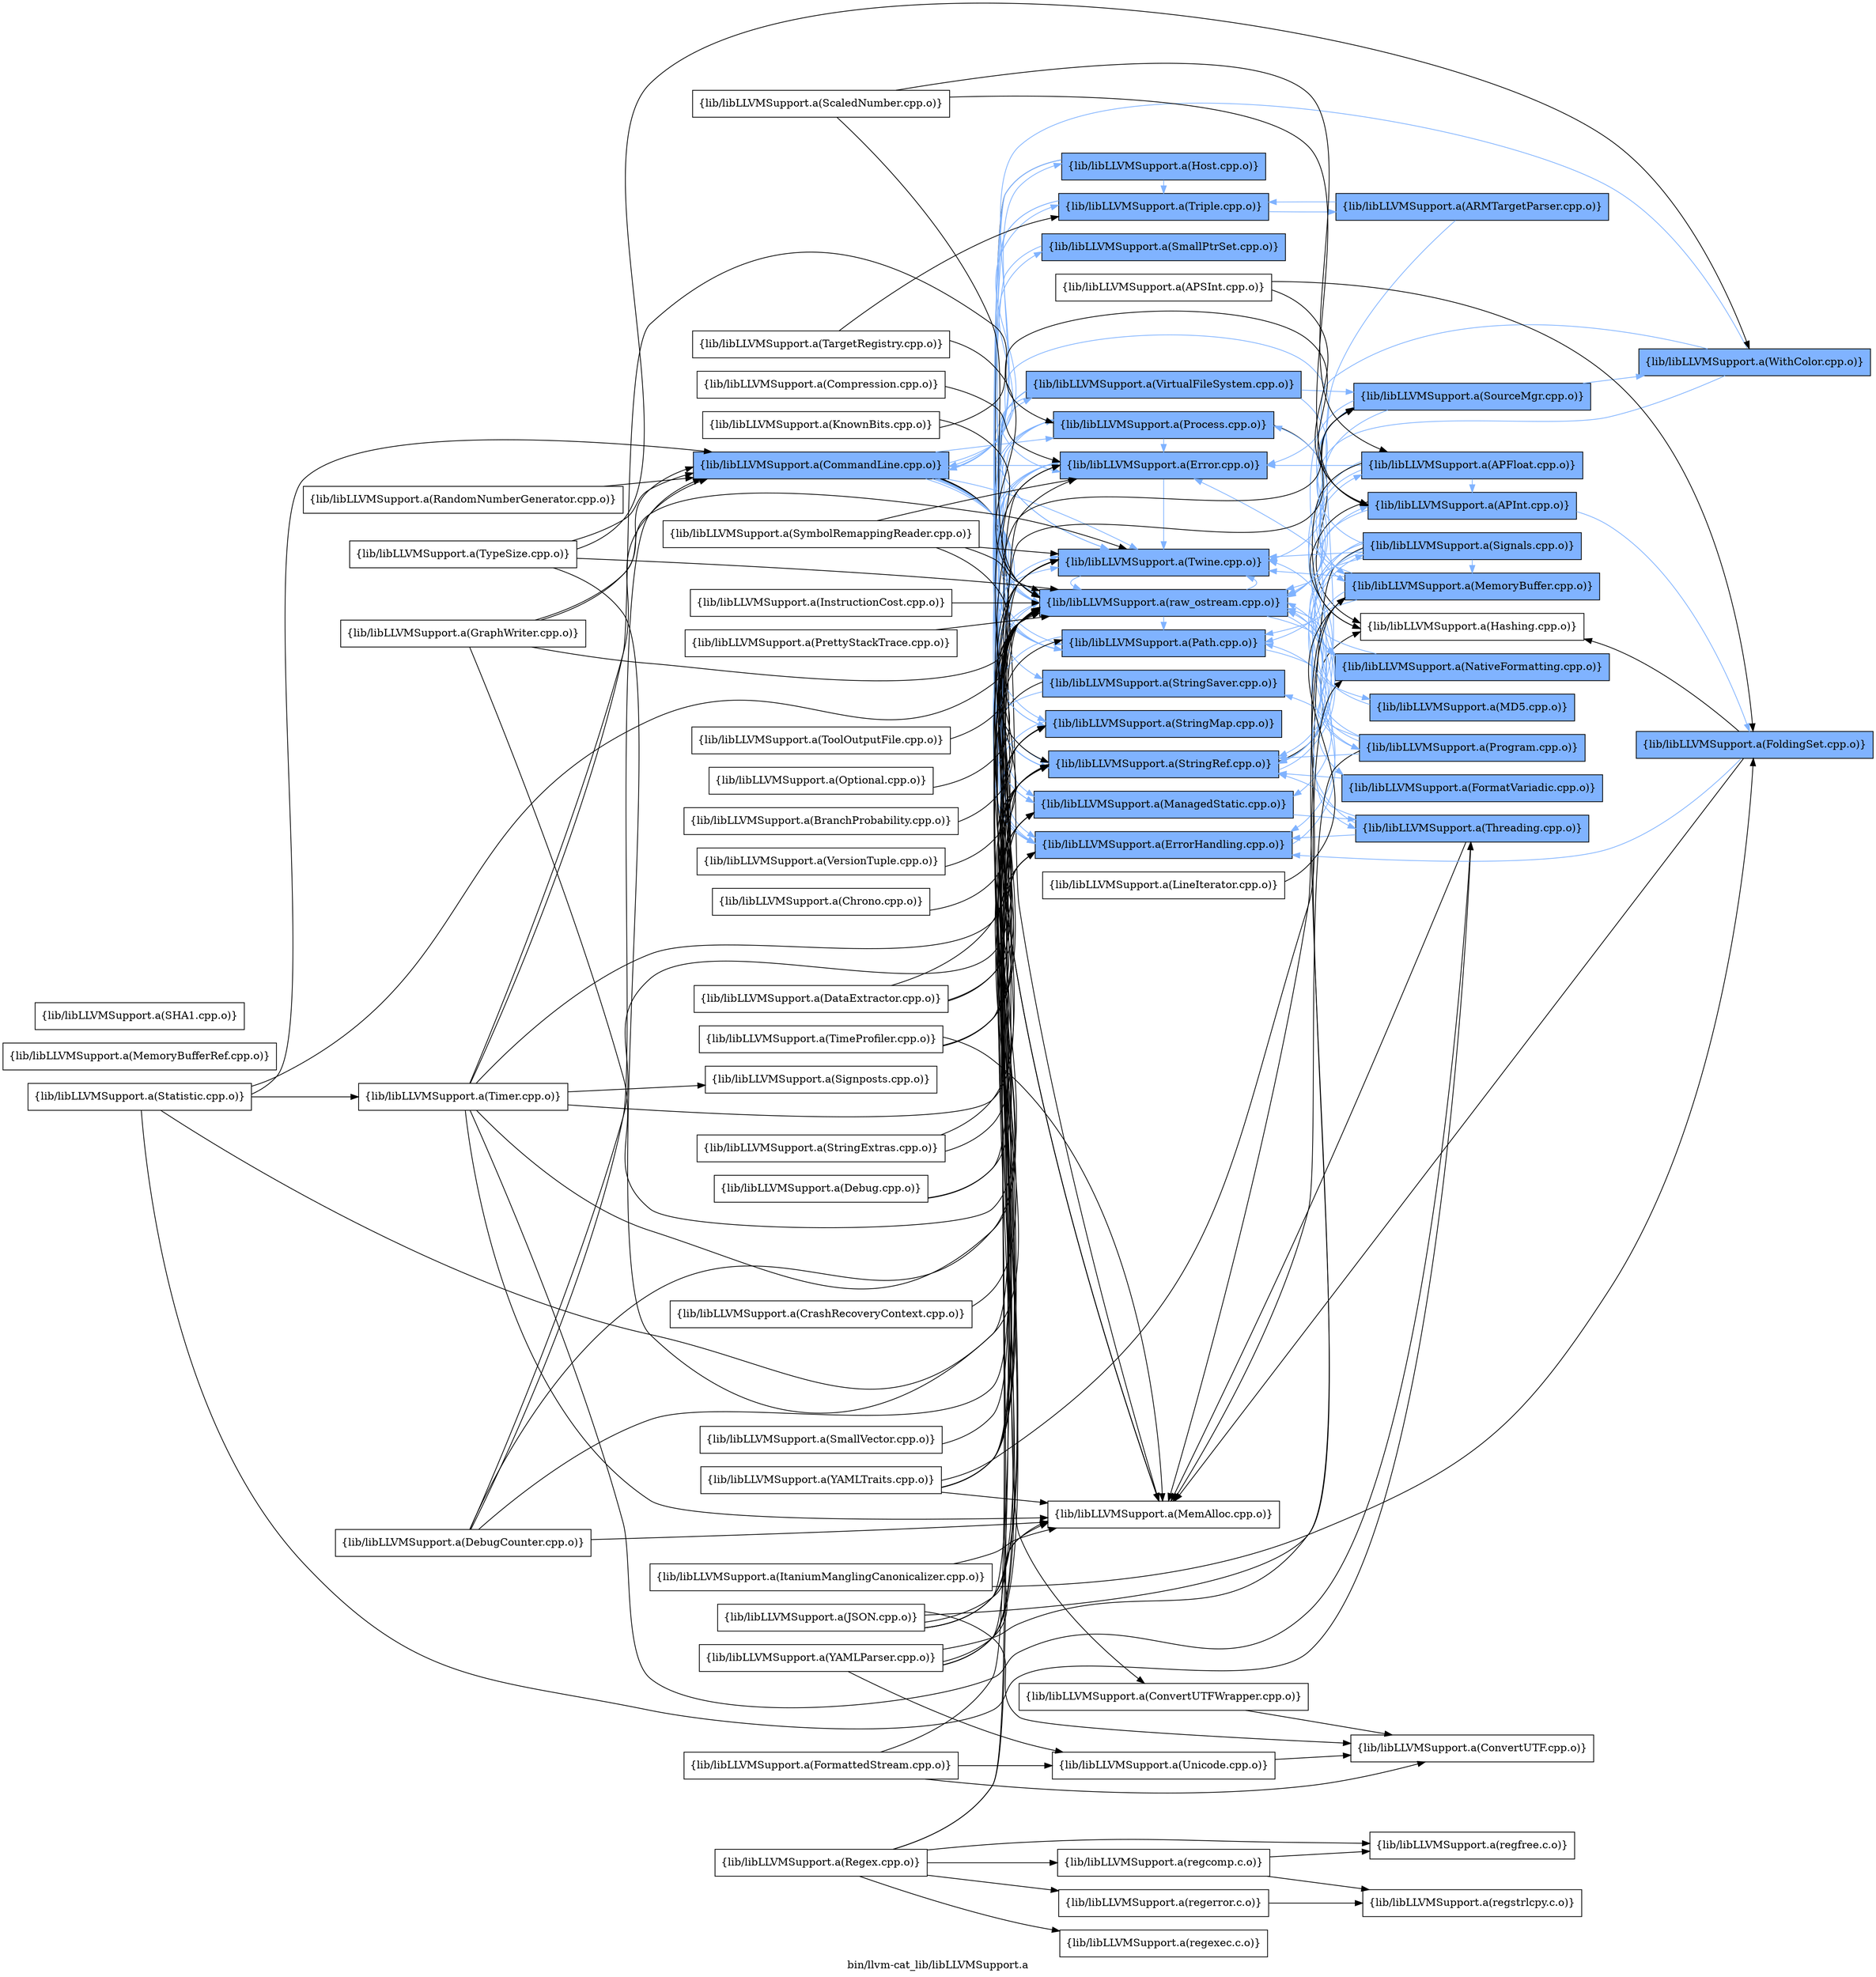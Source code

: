 digraph "bin/llvm-cat_lib/libLLVMSupport.a" {
	label="bin/llvm-cat_lib/libLLVMSupport.a";
	rankdir=LR;
	{ rank=same; Node0x560201cf79b8;  }
	{ rank=same; Node0x560201cef858; Node0x560201cf11a8; Node0x560201cf6928; Node0x560201cf8188; Node0x560201cef358; Node0x560201cf1338; Node0x560201cf3c28; Node0x560201cf1ba8; Node0x560201cf0b68; Node0x560201cf3778; Node0x560201cf1c98; Node0x560201cf1608; Node0x560201cf0438; Node0x560201cf31d8; Node0x560201cf4df8; Node0x560201cf40d8;  }
	{ rank=same; Node0x560201cf0488; Node0x560201cf2328; Node0x560201cefc68; Node0x560201cefe48; Node0x560201cf4a38; Node0x560201cf34a8; Node0x560201cf0ac8; Node0x560201cf69c8; Node0x560201cf2b48; Node0x560201cf25a8; Node0x560201cf5bb8; Node0x560201cf6428; Node0x560201cf59d8;  }
	{ rank=same; Node0x560201cf79b8;  }
	{ rank=same; Node0x560201cef858; Node0x560201cf11a8; Node0x560201cf6928; Node0x560201cf8188; Node0x560201cef358; Node0x560201cf1338; Node0x560201cf3c28; Node0x560201cf1ba8; Node0x560201cf0b68; Node0x560201cf3778; Node0x560201cf1c98; Node0x560201cf1608; Node0x560201cf0438; Node0x560201cf31d8; Node0x560201cf4df8; Node0x560201cf40d8;  }
	{ rank=same; Node0x560201cf0488; Node0x560201cf2328; Node0x560201cefc68; Node0x560201cefe48; Node0x560201cf4a38; Node0x560201cf34a8; Node0x560201cf0ac8; Node0x560201cf69c8; Node0x560201cf2b48; Node0x560201cf25a8; Node0x560201cf5bb8; Node0x560201cf6428; Node0x560201cf59d8;  }

	Node0x560201cf79b8 [shape=record,shape=box,group=1,style=filled,fillcolor="0.600000 0.5 1",label="{lib/libLLVMSupport.a(CommandLine.cpp.o)}"];
	Node0x560201cf79b8 -> Node0x560201cef858[color="0.600000 0.5 1"];
	Node0x560201cf79b8 -> Node0x560201cf11a8[color="0.600000 0.5 1"];
	Node0x560201cf79b8 -> Node0x560201cf6928[color="0.600000 0.5 1"];
	Node0x560201cf79b8 -> Node0x560201cf8188;
	Node0x560201cf79b8 -> Node0x560201cef358[color="0.600000 0.5 1"];
	Node0x560201cf79b8 -> Node0x560201cf1338[color="0.600000 0.5 1"];
	Node0x560201cf79b8 -> Node0x560201cf3c28[color="0.600000 0.5 1"];
	Node0x560201cf79b8 -> Node0x560201cf1ba8;
	Node0x560201cf79b8 -> Node0x560201cf0b68[color="0.600000 0.5 1"];
	Node0x560201cf79b8 -> Node0x560201cf3778[color="0.600000 0.5 1"];
	Node0x560201cf79b8 -> Node0x560201cf1c98[color="0.600000 0.5 1"];
	Node0x560201cf79b8 -> Node0x560201cf1608[color="0.600000 0.5 1"];
	Node0x560201cf79b8 -> Node0x560201cf0438[color="0.600000 0.5 1"];
	Node0x560201cf79b8 -> Node0x560201cf31d8[color="0.600000 0.5 1"];
	Node0x560201cf79b8 -> Node0x560201cf4df8[color="0.600000 0.5 1"];
	Node0x560201cf79b8 -> Node0x560201cf40d8[color="0.600000 0.5 1"];
	Node0x560201cef358 [shape=record,shape=box,group=1,style=filled,fillcolor="0.600000 0.5 1",label="{lib/libLLVMSupport.a(Error.cpp.o)}"];
	Node0x560201cef358 -> Node0x560201cf11a8[color="0.600000 0.5 1"];
	Node0x560201cef358 -> Node0x560201cf1338[color="0.600000 0.5 1"];
	Node0x560201cef358 -> Node0x560201cf3c28[color="0.600000 0.5 1"];
	Node0x560201cef358 -> Node0x560201cf0438[color="0.600000 0.5 1"];
	Node0x560201cf3c28 [shape=record,shape=box,group=1,style=filled,fillcolor="0.600000 0.5 1",label="{lib/libLLVMSupport.a(ManagedStatic.cpp.o)}"];
	Node0x560201cf3c28 -> Node0x560201cf34a8[color="0.600000 0.5 1"];
	Node0x560201cf1ba8 [shape=record,shape=box,group=0,label="{lib/libLLVMSupport.a(MemAlloc.cpp.o)}"];
	Node0x560201cf2328 [shape=record,shape=box,group=1,style=filled,fillcolor="0.600000 0.5 1",label="{lib/libLLVMSupport.a(MemoryBuffer.cpp.o)}"];
	Node0x560201cf2328 -> Node0x560201cf11a8[color="0.600000 0.5 1"];
	Node0x560201cf2328 -> Node0x560201cef358[color="0.600000 0.5 1"];
	Node0x560201cf2328 -> Node0x560201cf4df8[color="0.600000 0.5 1"];
	Node0x560201cf2328 -> Node0x560201cf40d8[color="0.600000 0.5 1"];
	Node0x560201cf2328 -> Node0x560201cf6428[color="0.600000 0.5 1"];
	Node0x560201cf25f8 [shape=record,shape=box,group=0,label="{lib/libLLVMSupport.a(MemoryBufferRef.cpp.o)}"];
	Node0x560201cefc68 [shape=record,shape=box,group=1,style=filled,fillcolor="0.600000 0.5 1",label="{lib/libLLVMSupport.a(SourceMgr.cpp.o)}"];
	Node0x560201cefc68 -> Node0x560201cf11a8[color="0.600000 0.5 1"];
	Node0x560201cefc68 -> Node0x560201cf8688[color="0.600000 0.5 1"];
	Node0x560201cefc68 -> Node0x560201cf2328[color="0.600000 0.5 1"];
	Node0x560201cefc68 -> Node0x560201cf1608[color="0.600000 0.5 1"];
	Node0x560201cefc68 -> Node0x560201cf0438[color="0.600000 0.5 1"];
	Node0x560201cf0438 [shape=record,shape=box,group=1,style=filled,fillcolor="0.600000 0.5 1",label="{lib/libLLVMSupport.a(raw_ostream.cpp.o)}"];
	Node0x560201cf0438 -> Node0x560201cf11a8[color="0.600000 0.5 1"];
	Node0x560201cf0438 -> Node0x560201cef358[color="0.600000 0.5 1"];
	Node0x560201cf0438 -> Node0x560201cf1338[color="0.600000 0.5 1"];
	Node0x560201cf0438 -> Node0x560201cf25a8[color="0.600000 0.5 1"];
	Node0x560201cf0438 -> Node0x560201cf5bb8[color="0.600000 0.5 1"];
	Node0x560201cf0438 -> Node0x560201cf4df8[color="0.600000 0.5 1"];
	Node0x560201cf0438 -> Node0x560201cf40d8[color="0.600000 0.5 1"];
	Node0x560201cf0438 -> Node0x560201cf6428[color="0.600000 0.5 1"];
	Node0x560201cf3688 [shape=record,shape=box,group=0,label="{lib/libLLVMSupport.a(Timer.cpp.o)}"];
	Node0x560201cf3688 -> Node0x560201cef1c8;
	Node0x560201cf3688 -> Node0x560201cf79b8;
	Node0x560201cf3688 -> Node0x560201cf3c28;
	Node0x560201cf3688 -> Node0x560201cf1ba8;
	Node0x560201cf3688 -> Node0x560201cf3778;
	Node0x560201cf3688 -> Node0x560201cf0438;
	Node0x560201cf3688 -> Node0x560201cf40d8;
	Node0x560201cf3688 -> Node0x560201cf34a8;
	Node0x560201cef858 [shape=record,shape=box,group=1,style=filled,fillcolor="0.600000 0.5 1",label="{lib/libLLVMSupport.a(Triple.cpp.o)}"];
	Node0x560201cef858 -> Node0x560201cf0488[color="0.600000 0.5 1"];
	Node0x560201cef858 -> Node0x560201cf11a8[color="0.600000 0.5 1"];
	Node0x560201cef858 -> Node0x560201cf1608[color="0.600000 0.5 1"];
	Node0x560201cf11a8 [shape=record,shape=box,group=1,style=filled,fillcolor="0.600000 0.5 1",label="{lib/libLLVMSupport.a(Twine.cpp.o)}"];
	Node0x560201cf11a8 -> Node0x560201cf0438[color="0.600000 0.5 1"];
	Node0x560201cf6e78 [shape=record,shape=box,group=0,label="{lib/libLLVMSupport.a(TypeSize.cpp.o)}"];
	Node0x560201cf6e78 -> Node0x560201cf8688;
	Node0x560201cf6e78 -> Node0x560201cf79b8;
	Node0x560201cf6e78 -> Node0x560201cf1338;
	Node0x560201cf6e78 -> Node0x560201cf0438;
	Node0x560201cf0ac8 [shape=record,shape=box,group=1,style=filled,fillcolor="0.600000 0.5 1",label="{lib/libLLVMSupport.a(APFloat.cpp.o)}"];
	Node0x560201cf0ac8 -> Node0x560201cf69c8[color="0.600000 0.5 1"];
	Node0x560201cf0ac8 -> Node0x560201cef358[color="0.600000 0.5 1"];
	Node0x560201cf0ac8 -> Node0x560201cf2b48;
	Node0x560201cf0ac8 -> Node0x560201cf1608[color="0.600000 0.5 1"];
	Node0x560201cf0ac8 -> Node0x560201cf0438[color="0.600000 0.5 1"];
	Node0x560201cf69c8 [shape=record,shape=box,group=1,style=filled,fillcolor="0.600000 0.5 1",label="{lib/libLLVMSupport.a(APInt.cpp.o)}"];
	Node0x560201cf69c8 -> Node0x560201cf0258[color="0.600000 0.5 1"];
	Node0x560201cf69c8 -> Node0x560201cf2b48;
	Node0x560201cf69c8 -> Node0x560201cf0438[color="0.600000 0.5 1"];
	Node0x560201cf59d8 [shape=record,shape=box,group=1,style=filled,fillcolor="0.600000 0.5 1",label="{lib/libLLVMSupport.a(MD5.cpp.o)}"];
	Node0x560201cf59d8 -> Node0x560201cf0438[color="0.600000 0.5 1"];
	Node0x560201cf3778 [shape=record,shape=box,group=1,style=filled,fillcolor="0.600000 0.5 1",label="{lib/libLLVMSupport.a(StringMap.cpp.o)}"];
	Node0x560201cf3778 -> Node0x560201cf1338[color="0.600000 0.5 1"];
	Node0x560201cf1c98 [shape=record,shape=box,group=1,style=filled,fillcolor="0.600000 0.5 1",label="{lib/libLLVMSupport.a(StringSaver.cpp.o)}"];
	Node0x560201cf1c98 -> Node0x560201cf1ba8;
	Node0x560201cf1c98 -> Node0x560201cf1608[color="0.600000 0.5 1"];
	Node0x560201cf1338 [shape=record,shape=box,group=1,style=filled,fillcolor="0.600000 0.5 1",label="{lib/libLLVMSupport.a(ErrorHandling.cpp.o)}"];
	Node0x560201cf1338 -> Node0x560201cf11a8[color="0.600000 0.5 1"];
	Node0x560201cf1338 -> Node0x560201cf0438[color="0.600000 0.5 1"];
	Node0x560201cf1338 -> Node0x560201cf4a38[color="0.600000 0.5 1"];
	Node0x560201cf1298 [shape=record,shape=box,group=0,label="{lib/libLLVMSupport.a(SHA1.cpp.o)}"];
	Node0x560201cf1608 [shape=record,shape=box,group=1,style=filled,fillcolor="0.600000 0.5 1",label="{lib/libLLVMSupport.a(StringRef.cpp.o)}"];
	Node0x560201cf1608 -> Node0x560201cf0ac8[color="0.600000 0.5 1"];
	Node0x560201cf1608 -> Node0x560201cf69c8[color="0.600000 0.5 1"];
	Node0x560201cf1608 -> Node0x560201cef358[color="0.600000 0.5 1"];
	Node0x560201cf1608 -> Node0x560201cf2b48;
	Node0x560201cf20f8 [shape=record,shape=box,group=0,label="{lib/libLLVMSupport.a(FormattedStream.cpp.o)}"];
	Node0x560201cf20f8 -> Node0x560201cf75a8;
	Node0x560201cf20f8 -> Node0x560201cefe48;
	Node0x560201cf20f8 -> Node0x560201cf0438;
	Node0x560201cf2b98 [shape=record,shape=box,group=0,label="{lib/libLLVMSupport.a(StringExtras.cpp.o)}"];
	Node0x560201cf2b98 -> Node0x560201cf1608;
	Node0x560201cf2b98 -> Node0x560201cf0438;
	Node0x560201cf0258 [shape=record,shape=box,group=1,style=filled,fillcolor="0.600000 0.5 1",label="{lib/libLLVMSupport.a(FoldingSet.cpp.o)}"];
	Node0x560201cf0258 -> Node0x560201cf1338[color="0.600000 0.5 1"];
	Node0x560201cf0258 -> Node0x560201cf2b48;
	Node0x560201cf0258 -> Node0x560201cf1ba8;
	Node0x560201cf4e48 [shape=record,shape=box,group=0,label="{lib/libLLVMSupport.a(Regex.cpp.o)}"];
	Node0x560201cf4e48 -> Node0x560201cf11a8;
	Node0x560201cf4e48 -> Node0x560201cf1608;
	Node0x560201cf4e48 -> Node0x560201cf1f18;
	Node0x560201cf4e48 -> Node0x560201cf2698;
	Node0x560201cf4e48 -> Node0x560201cf19c8;
	Node0x560201cf4e48 -> Node0x560201cf3868;
	Node0x560201cf0b68 [shape=record,shape=box,group=1,style=filled,fillcolor="0.600000 0.5 1",label="{lib/libLLVMSupport.a(SmallPtrSet.cpp.o)}"];
	Node0x560201cf0b68 -> Node0x560201cf1338[color="0.600000 0.5 1"];
	Node0x560201cf2b48 [shape=record,shape=box,group=0,label="{lib/libLLVMSupport.a(Hashing.cpp.o)}"];
	Node0x560201cf4df8 [shape=record,shape=box,group=1,style=filled,fillcolor="0.600000 0.5 1",label="{lib/libLLVMSupport.a(Path.cpp.o)}"];
	Node0x560201cf4df8 -> Node0x560201cf11a8[color="0.600000 0.5 1"];
	Node0x560201cf4df8 -> Node0x560201cef358[color="0.600000 0.5 1"];
	Node0x560201cf4df8 -> Node0x560201cf59d8[color="0.600000 0.5 1"];
	Node0x560201cf4df8 -> Node0x560201cf1608[color="0.600000 0.5 1"];
	Node0x560201cf4df8 -> Node0x560201cf40d8[color="0.600000 0.5 1"];
	Node0x560201cf5bb8 [shape=record,shape=box,group=1,style=filled,fillcolor="0.600000 0.5 1",label="{lib/libLLVMSupport.a(NativeFormatting.cpp.o)}"];
	Node0x560201cf5bb8 -> Node0x560201cf0438[color="0.600000 0.5 1"];
	Node0x560201cf34a8 [shape=record,shape=box,group=1,style=filled,fillcolor="0.600000 0.5 1",label="{lib/libLLVMSupport.a(Threading.cpp.o)}"];
	Node0x560201cf34a8 -> Node0x560201cf11a8[color="0.600000 0.5 1"];
	Node0x560201cf34a8 -> Node0x560201cf1338[color="0.600000 0.5 1"];
	Node0x560201cf34a8 -> Node0x560201cf1ba8;
	Node0x560201cf34a8 -> Node0x560201cf1608[color="0.600000 0.5 1"];
	Node0x560201cf8598 [shape=record,shape=box,group=0,label="{lib/libLLVMSupport.a(Chrono.cpp.o)}"];
	Node0x560201cf8598 -> Node0x560201cf0438;
	Node0x560201cf6928 [shape=record,shape=box,group=1,style=filled,fillcolor="0.600000 0.5 1",label="{lib/libLLVMSupport.a(VirtualFileSystem.cpp.o)}"];
	Node0x560201cf6928 -> Node0x560201cf11a8[color="0.600000 0.5 1"];
	Node0x560201cf6928 -> Node0x560201cef358[color="0.600000 0.5 1"];
	Node0x560201cf6928 -> Node0x560201cf1ba8;
	Node0x560201cf6928 -> Node0x560201cf2328[color="0.600000 0.5 1"];
	Node0x560201cf6928 -> Node0x560201cefc68[color="0.600000 0.5 1"];
	Node0x560201cf6928 -> Node0x560201cf3778[color="0.600000 0.5 1"];
	Node0x560201cf6928 -> Node0x560201cf1608[color="0.600000 0.5 1"];
	Node0x560201cf6928 -> Node0x560201cf0438[color="0.600000 0.5 1"];
	Node0x560201cf6928 -> Node0x560201cf4df8[color="0.600000 0.5 1"];
	Node0x560201cf8188 [shape=record,shape=box,group=0,label="{lib/libLLVMSupport.a(ConvertUTFWrapper.cpp.o)}"];
	Node0x560201cf8188 -> Node0x560201cefe48;
	Node0x560201cf31d8 [shape=record,shape=box,group=1,style=filled,fillcolor="0.600000 0.5 1",label="{lib/libLLVMSupport.a(Host.cpp.o)}"];
	Node0x560201cf31d8 -> Node0x560201cef858[color="0.600000 0.5 1"];
	Node0x560201cf31d8 -> Node0x560201cf1ba8;
	Node0x560201cf31d8 -> Node0x560201cf3778[color="0.600000 0.5 1"];
	Node0x560201cf31d8 -> Node0x560201cf1608[color="0.600000 0.5 1"];
	Node0x560201cf31d8 -> Node0x560201cf0438[color="0.600000 0.5 1"];
	Node0x560201cf40d8 [shape=record,shape=box,group=1,style=filled,fillcolor="0.600000 0.5 1",label="{lib/libLLVMSupport.a(Process.cpp.o)}"];
	Node0x560201cf40d8 -> Node0x560201cef358[color="0.600000 0.5 1"];
	Node0x560201cf40d8 -> Node0x560201cf2b48;
	Node0x560201cf40d8 -> Node0x560201cf3c28[color="0.600000 0.5 1"];
	Node0x560201cf40d8 -> Node0x560201cf4df8[color="0.600000 0.5 1"];
	Node0x560201cefe48 [shape=record,shape=box,group=0,label="{lib/libLLVMSupport.a(ConvertUTF.cpp.o)}"];
	Node0x560201ceed18 [shape=record,shape=box,group=0,label="{lib/libLLVMSupport.a(Debug.cpp.o)}"];
	Node0x560201ceed18 -> Node0x560201cf3c28;
	Node0x560201ceed18 -> Node0x560201cf0438;
	Node0x560201cf4a38 [shape=record,shape=box,group=1,style=filled,fillcolor="0.600000 0.5 1",label="{lib/libLLVMSupport.a(Signals.cpp.o)}"];
	Node0x560201cf4a38 -> Node0x560201cf11a8[color="0.600000 0.5 1"];
	Node0x560201cf4a38 -> Node0x560201cf79b8[color="0.600000 0.5 1"];
	Node0x560201cf4a38 -> Node0x560201cf1338[color="0.600000 0.5 1"];
	Node0x560201cf4a38 -> Node0x560201cf3c28[color="0.600000 0.5 1"];
	Node0x560201cf4a38 -> Node0x560201cf1ba8;
	Node0x560201cf4a38 -> Node0x560201cf2328[color="0.600000 0.5 1"];
	Node0x560201cf4a38 -> Node0x560201cf5bb8[color="0.600000 0.5 1"];
	Node0x560201cf4a38 -> Node0x560201cf1608[color="0.600000 0.5 1"];
	Node0x560201cf4a38 -> Node0x560201cf0438[color="0.600000 0.5 1"];
	Node0x560201cf4a38 -> Node0x560201cf4df8[color="0.600000 0.5 1"];
	Node0x560201cf4a38 -> Node0x560201cf34a8[color="0.600000 0.5 1"];
	Node0x560201cf75a8 [shape=record,shape=box,group=0,label="{lib/libLLVMSupport.a(Unicode.cpp.o)}"];
	Node0x560201cf75a8 -> Node0x560201cefe48;
	Node0x560201cf25a8 [shape=record,shape=box,group=1,style=filled,fillcolor="0.600000 0.5 1",label="{lib/libLLVMSupport.a(FormatVariadic.cpp.o)}"];
	Node0x560201cf25a8 -> Node0x560201cf1608[color="0.600000 0.5 1"];
	Node0x560201cf3458 [shape=record,shape=box,group=0,label="{lib/libLLVMSupport.a(InstructionCost.cpp.o)}"];
	Node0x560201cf3458 -> Node0x560201cf0438;
	Node0x560201cf6428 [shape=record,shape=box,group=1,style=filled,fillcolor="0.600000 0.5 1",label="{lib/libLLVMSupport.a(Program.cpp.o)}"];
	Node0x560201cf6428 -> Node0x560201cf1ba8;
	Node0x560201cf6428 -> Node0x560201cf1c98[color="0.600000 0.5 1"];
	Node0x560201cf6428 -> Node0x560201cf1608[color="0.600000 0.5 1"];
	Node0x560201cf6428 -> Node0x560201cf0438[color="0.600000 0.5 1"];
	Node0x560201cf6428 -> Node0x560201cf4df8[color="0.600000 0.5 1"];
	Node0x560201cf4128 [shape=record,shape=box,group=0,label="{lib/libLLVMSupport.a(PrettyStackTrace.cpp.o)}"];
	Node0x560201cf4128 -> Node0x560201cf0438;
	Node0x560201cf41c8 [shape=record,shape=box,group=0,label="{lib/libLLVMSupport.a(RandomNumberGenerator.cpp.o)}"];
	Node0x560201cf41c8 -> Node0x560201cf79b8;
	Node0x560201cf1f18 [shape=record,shape=box,group=0,label="{lib/libLLVMSupport.a(regcomp.c.o)}"];
	Node0x560201cf1f18 -> Node0x560201cf3868;
	Node0x560201cf1f18 -> Node0x560201cf2a08;
	Node0x560201cf2698 [shape=record,shape=box,group=0,label="{lib/libLLVMSupport.a(regerror.c.o)}"];
	Node0x560201cf2698 -> Node0x560201cf2a08;
	Node0x560201cf19c8 [shape=record,shape=box,group=0,label="{lib/libLLVMSupport.a(regexec.c.o)}"];
	Node0x560201cf3868 [shape=record,shape=box,group=0,label="{lib/libLLVMSupport.a(regfree.c.o)}"];
	Node0x560201cef038 [shape=record,shape=box,group=0,label="{lib/libLLVMSupport.a(SmallVector.cpp.o)}"];
	Node0x560201cef038 -> Node0x560201cf1338;
	Node0x560201cf8688 [shape=record,shape=box,group=1,style=filled,fillcolor="0.600000 0.5 1",label="{lib/libLLVMSupport.a(WithColor.cpp.o)}"];
	Node0x560201cf8688 -> Node0x560201cf79b8[color="0.600000 0.5 1"];
	Node0x560201cf8688 -> Node0x560201cef358[color="0.600000 0.5 1"];
	Node0x560201cf8688 -> Node0x560201cf0438[color="0.600000 0.5 1"];
	Node0x560201cef7b8 [shape=record,shape=box,group=0,label="{lib/libLLVMSupport.a(Statistic.cpp.o)}"];
	Node0x560201cef7b8 -> Node0x560201cf3688;
	Node0x560201cef7b8 -> Node0x560201cf79b8;
	Node0x560201cef7b8 -> Node0x560201cf3c28;
	Node0x560201cef7b8 -> Node0x560201cf0438;
	Node0x560201cef7b8 -> Node0x560201cf34a8;
	Node0x560201cf2288 [shape=record,shape=box,group=0,label="{lib/libLLVMSupport.a(TimeProfiler.cpp.o)}"];
	Node0x560201cf2288 -> Node0x560201cf11a8;
	Node0x560201cf2288 -> Node0x560201cef358;
	Node0x560201cf2288 -> Node0x560201cf1ba8;
	Node0x560201cf2288 -> Node0x560201cf3778;
	Node0x560201cf2288 -> Node0x560201cf0438;
	Node0x560201cf2288 -> Node0x560201cf4df8;
	Node0x560201cf5d48 [shape=record,shape=box,group=0,label="{lib/libLLVMSupport.a(JSON.cpp.o)}"];
	Node0x560201cf5d48 -> Node0x560201cf11a8;
	Node0x560201cf5d48 -> Node0x560201cefe48;
	Node0x560201cf5d48 -> Node0x560201cef358;
	Node0x560201cf5d48 -> Node0x560201cf1ba8;
	Node0x560201cf5d48 -> Node0x560201cf5bb8;
	Node0x560201cf5d48 -> Node0x560201cf1608;
	Node0x560201cf5d48 -> Node0x560201cf0438;
	Node0x560201cef1c8 [shape=record,shape=box,group=0,label="{lib/libLLVMSupport.a(Signposts.cpp.o)}"];
	Node0x560201cefe98 [shape=record,shape=box,group=0,label="{lib/libLLVMSupport.a(ToolOutputFile.cpp.o)}"];
	Node0x560201cefe98 -> Node0x560201cf0438;
	Node0x560201cf0488 [shape=record,shape=box,group=1,style=filled,fillcolor="0.600000 0.5 1",label="{lib/libLLVMSupport.a(ARMTargetParser.cpp.o)}"];
	Node0x560201cf0488 -> Node0x560201cef858[color="0.600000 0.5 1"];
	Node0x560201cf0488 -> Node0x560201cf1608[color="0.600000 0.5 1"];
	Node0x560201cf8c28 [shape=record,shape=box,group=0,label="{lib/libLLVMSupport.a(YAMLParser.cpp.o)}"];
	Node0x560201cf8c28 -> Node0x560201cf75a8;
	Node0x560201cf8c28 -> Node0x560201cf1338;
	Node0x560201cf8c28 -> Node0x560201cf1ba8;
	Node0x560201cf8c28 -> Node0x560201cf2328;
	Node0x560201cf8c28 -> Node0x560201cefc68;
	Node0x560201cf8c28 -> Node0x560201cf1608;
	Node0x560201cf8c28 -> Node0x560201cf0438;
	Node0x560201cf2a08 [shape=record,shape=box,group=0,label="{lib/libLLVMSupport.a(regstrlcpy.c.o)}"];
	Node0x560201cf43a8 [shape=record,shape=box,group=0,label="{lib/libLLVMSupport.a(CrashRecoveryContext.cpp.o)}"];
	Node0x560201cf43a8 -> Node0x560201cf3c28;
	Node0x560201cf3e58 [shape=record,shape=box,group=0,label="{lib/libLLVMSupport.a(TargetRegistry.cpp.o)}"];
	Node0x560201cf3e58 -> Node0x560201cef858;
	Node0x560201cf3e58 -> Node0x560201cf0438;
	Node0x560201cf1478 [shape=record,shape=box,group=0,label="{lib/libLLVMSupport.a(APSInt.cpp.o)}"];
	Node0x560201cf1478 -> Node0x560201cf69c8;
	Node0x560201cf1478 -> Node0x560201cf0258;
	Node0x560201cf3958 [shape=record,shape=box,group=0,label="{lib/libLLVMSupport.a(KnownBits.cpp.o)}"];
	Node0x560201cf3958 -> Node0x560201cf69c8;
	Node0x560201cf3958 -> Node0x560201cf0438;
	Node0x560201cefd58 [shape=record,shape=box,group=0,label="{lib/libLLVMSupport.a(Optional.cpp.o)}"];
	Node0x560201cefd58 -> Node0x560201cf0438;
	Node0x560201cf6bf8 [shape=record,shape=box,group=0,label="{lib/libLLVMSupport.a(GraphWriter.cpp.o)}"];
	Node0x560201cf6bf8 -> Node0x560201cf11a8;
	Node0x560201cf6bf8 -> Node0x560201cf79b8;
	Node0x560201cf6bf8 -> Node0x560201cf1608;
	Node0x560201cf6bf8 -> Node0x560201cf0438;
	Node0x560201cef218 [shape=record,shape=box,group=0,label="{lib/libLLVMSupport.a(BranchProbability.cpp.o)}"];
	Node0x560201cef218 -> Node0x560201cf0438;
	Node0x560201cf2e18 [shape=record,shape=box,group=0,label="{lib/libLLVMSupport.a(ScaledNumber.cpp.o)}"];
	Node0x560201cf2e18 -> Node0x560201cf0ac8;
	Node0x560201cf2e18 -> Node0x560201cf69c8;
	Node0x560201cf2e18 -> Node0x560201cf0438;
	Node0x560201cf2788 [shape=record,shape=box,group=0,label="{lib/libLLVMSupport.a(DebugCounter.cpp.o)}"];
	Node0x560201cf2788 -> Node0x560201cf79b8;
	Node0x560201cf2788 -> Node0x560201cf3c28;
	Node0x560201cf2788 -> Node0x560201cf1ba8;
	Node0x560201cf2788 -> Node0x560201cf1608;
	Node0x560201cf2788 -> Node0x560201cf0438;
	Node0x560201ceee58 [shape=record,shape=box,group=0,label="{lib/libLLVMSupport.a(Compression.cpp.o)}"];
	Node0x560201ceee58 -> Node0x560201cef358;
	Node0x560201cf0758 [shape=record,shape=box,group=0,label="{lib/libLLVMSupport.a(ItaniumManglingCanonicalizer.cpp.o)}"];
	Node0x560201cf0758 -> Node0x560201cf0258;
	Node0x560201cf0758 -> Node0x560201cf1ba8;
	Node0x560201cf0398 [shape=record,shape=box,group=0,label="{lib/libLLVMSupport.a(LineIterator.cpp.o)}"];
	Node0x560201cf0398 -> Node0x560201cf2328;
	Node0x560201cf0ca8 [shape=record,shape=box,group=0,label="{lib/libLLVMSupport.a(SymbolRemappingReader.cpp.o)}"];
	Node0x560201cf0ca8 -> Node0x560201cf11a8;
	Node0x560201cf0ca8 -> Node0x560201cef358;
	Node0x560201cf0ca8 -> Node0x560201cf1608;
	Node0x560201cf0ca8 -> Node0x560201cf0438;
	Node0x560201cf7238 [shape=record,shape=box,group=0,label="{lib/libLLVMSupport.a(DataExtractor.cpp.o)}"];
	Node0x560201cf7238 -> Node0x560201cef358;
	Node0x560201cf7238 -> Node0x560201cf1608;
	Node0x560201cf7238 -> Node0x560201cf0438;
	Node0x560201cf3598 [shape=record,shape=box,group=0,label="{lib/libLLVMSupport.a(YAMLTraits.cpp.o)}"];
	Node0x560201cf3598 -> Node0x560201cf11a8;
	Node0x560201cf3598 -> Node0x560201cf1338;
	Node0x560201cf3598 -> Node0x560201cf1ba8;
	Node0x560201cf3598 -> Node0x560201cf2328;
	Node0x560201cf3598 -> Node0x560201cefc68;
	Node0x560201cf3598 -> Node0x560201cf3778;
	Node0x560201cf3598 -> Node0x560201cf1608;
	Node0x560201cf3598 -> Node0x560201cf0438;
	Node0x560201cf2c38 [shape=record,shape=box,group=0,label="{lib/libLLVMSupport.a(VersionTuple.cpp.o)}"];
	Node0x560201cf2c38 -> Node0x560201cf0438;
}
